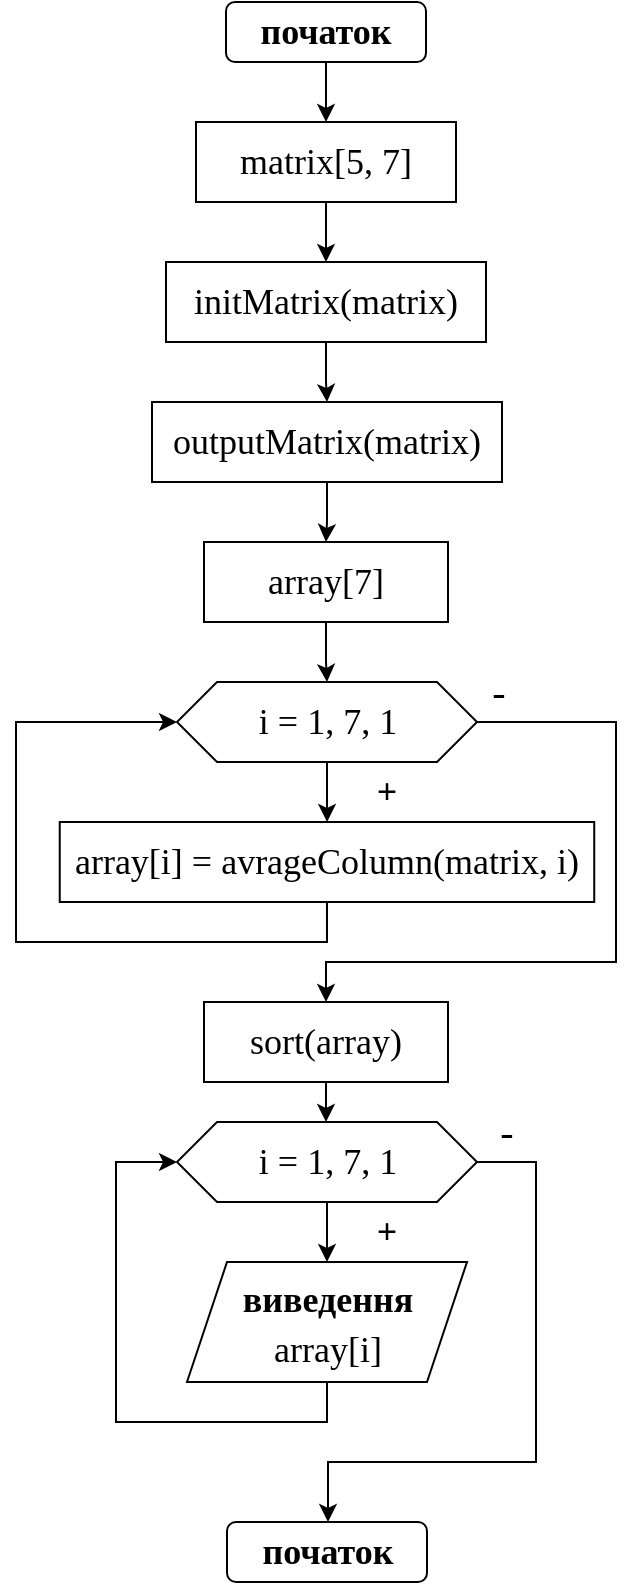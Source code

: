 <mxfile version="15.9.6" type="device" pages="5"><diagram id="BOxvrVTMraH27WpGo5ST" name="Page-1"><mxGraphModel dx="1038" dy="2779" grid="1" gridSize="10" guides="1" tooltips="1" connect="1" arrows="1" fold="1" page="1" pageScale="1" pageWidth="850" pageHeight="1100" math="0" shadow="0"><root><mxCell id="0"/><mxCell id="1" parent="0"/><mxCell id="nVCeJ88Y-PlW-Uw0Pw6Y-3" value="" style="edgeStyle=orthogonalEdgeStyle;rounded=0;orthogonalLoop=1;jettySize=auto;html=1;fontFamily=Times New Roman;fontSize=18;" parent="1" source="nVCeJ88Y-PlW-Uw0Pw6Y-1" target="nVCeJ88Y-PlW-Uw0Pw6Y-2" edge="1"><mxGeometry relative="1" as="geometry"/></mxCell><mxCell id="nVCeJ88Y-PlW-Uw0Pw6Y-1" value="&lt;font face=&quot;Times New Roman&quot;&gt;&lt;b&gt;початок&lt;/b&gt;&lt;/font&gt;" style="rounded=1;whiteSpace=wrap;html=1;fontSize=18;" parent="1" vertex="1"><mxGeometry x="375" y="-2180" width="100" height="30" as="geometry"/></mxCell><mxCell id="nVCeJ88Y-PlW-Uw0Pw6Y-5" value="" style="edgeStyle=orthogonalEdgeStyle;rounded=0;orthogonalLoop=1;jettySize=auto;html=1;fontFamily=Times New Roman;fontSize=18;" parent="1" source="nVCeJ88Y-PlW-Uw0Pw6Y-2" target="nVCeJ88Y-PlW-Uw0Pw6Y-4" edge="1"><mxGeometry relative="1" as="geometry"/></mxCell><mxCell id="nVCeJ88Y-PlW-Uw0Pw6Y-2" value="matrix[5, 7]" style="rounded=0;whiteSpace=wrap;html=1;fontFamily=Times New Roman;fontSize=18;" parent="1" vertex="1"><mxGeometry x="360" y="-2120" width="130" height="40" as="geometry"/></mxCell><mxCell id="nVCeJ88Y-PlW-Uw0Pw6Y-7" value="" style="edgeStyle=orthogonalEdgeStyle;rounded=0;orthogonalLoop=1;jettySize=auto;html=1;fontFamily=Times New Roman;fontSize=18;" parent="1" source="nVCeJ88Y-PlW-Uw0Pw6Y-4" target="nVCeJ88Y-PlW-Uw0Pw6Y-6" edge="1"><mxGeometry relative="1" as="geometry"/></mxCell><mxCell id="nVCeJ88Y-PlW-Uw0Pw6Y-4" value="initMatrix(matrix)" style="rounded=0;whiteSpace=wrap;html=1;fontFamily=Times New Roman;fontSize=18;" parent="1" vertex="1"><mxGeometry x="345" y="-2050" width="160" height="40" as="geometry"/></mxCell><mxCell id="nVCeJ88Y-PlW-Uw0Pw6Y-9" value="" style="edgeStyle=orthogonalEdgeStyle;rounded=0;orthogonalLoop=1;jettySize=auto;html=1;fontFamily=Times New Roman;fontSize=18;" parent="1" source="nVCeJ88Y-PlW-Uw0Pw6Y-6" target="nVCeJ88Y-PlW-Uw0Pw6Y-8" edge="1"><mxGeometry relative="1" as="geometry"/></mxCell><mxCell id="nVCeJ88Y-PlW-Uw0Pw6Y-6" value="outputMatrix(matrix)" style="rounded=0;whiteSpace=wrap;html=1;fontFamily=Times New Roman;fontSize=18;" parent="1" vertex="1"><mxGeometry x="338" y="-1980" width="175" height="40" as="geometry"/></mxCell><mxCell id="nVCeJ88Y-PlW-Uw0Pw6Y-11" value="" style="edgeStyle=orthogonalEdgeStyle;rounded=0;orthogonalLoop=1;jettySize=auto;html=1;fontFamily=Times New Roman;fontSize=18;" parent="1" source="nVCeJ88Y-PlW-Uw0Pw6Y-8" target="nVCeJ88Y-PlW-Uw0Pw6Y-10" edge="1"><mxGeometry relative="1" as="geometry"/></mxCell><mxCell id="nVCeJ88Y-PlW-Uw0Pw6Y-8" value="array[7]" style="rounded=0;whiteSpace=wrap;html=1;fontFamily=Times New Roman;fontSize=18;" parent="1" vertex="1"><mxGeometry x="364" y="-1910" width="122" height="40" as="geometry"/></mxCell><mxCell id="nVCeJ88Y-PlW-Uw0Pw6Y-13" value="" style="edgeStyle=orthogonalEdgeStyle;rounded=0;orthogonalLoop=1;jettySize=auto;html=1;fontFamily=Times New Roman;fontSize=18;" parent="1" source="nVCeJ88Y-PlW-Uw0Pw6Y-10" target="nVCeJ88Y-PlW-Uw0Pw6Y-12" edge="1"><mxGeometry relative="1" as="geometry"/></mxCell><mxCell id="nVCeJ88Y-PlW-Uw0Pw6Y-16" style="edgeStyle=orthogonalEdgeStyle;rounded=0;orthogonalLoop=1;jettySize=auto;html=1;exitX=1;exitY=0.5;exitDx=0;exitDy=0;entryX=0.5;entryY=0;entryDx=0;entryDy=0;fontFamily=Times New Roman;fontSize=18;" parent="1" source="nVCeJ88Y-PlW-Uw0Pw6Y-10" target="nVCeJ88Y-PlW-Uw0Pw6Y-15" edge="1"><mxGeometry relative="1" as="geometry"><Array as="points"><mxPoint x="570" y="-1820"/><mxPoint x="570" y="-1700"/><mxPoint x="425" y="-1700"/></Array></mxGeometry></mxCell><mxCell id="nVCeJ88Y-PlW-Uw0Pw6Y-10" value="i = 1, 7, 1" style="shape=hexagon;perimeter=hexagonPerimeter2;whiteSpace=wrap;html=1;fixedSize=1;fontFamily=Times New Roman;fontSize=18;" parent="1" vertex="1"><mxGeometry x="350.5" y="-1840" width="150" height="40" as="geometry"/></mxCell><mxCell id="nVCeJ88Y-PlW-Uw0Pw6Y-14" style="edgeStyle=orthogonalEdgeStyle;rounded=0;orthogonalLoop=1;jettySize=auto;html=1;exitX=0.5;exitY=1;exitDx=0;exitDy=0;entryX=0;entryY=0.5;entryDx=0;entryDy=0;fontFamily=Times New Roman;fontSize=18;" parent="1" source="nVCeJ88Y-PlW-Uw0Pw6Y-12" target="nVCeJ88Y-PlW-Uw0Pw6Y-10" edge="1"><mxGeometry relative="1" as="geometry"><Array as="points"><mxPoint x="426" y="-1710"/><mxPoint x="270" y="-1710"/><mxPoint x="270" y="-1820"/></Array></mxGeometry></mxCell><mxCell id="nVCeJ88Y-PlW-Uw0Pw6Y-12" value="array[i] = avrageColumn(matrix, i)" style="rounded=0;whiteSpace=wrap;html=1;fontFamily=Times New Roman;fontSize=18;" parent="1" vertex="1"><mxGeometry x="291.87" y="-1770" width="267.25" height="40" as="geometry"/></mxCell><mxCell id="nVCeJ88Y-PlW-Uw0Pw6Y-27" style="edgeStyle=orthogonalEdgeStyle;rounded=0;orthogonalLoop=1;jettySize=auto;html=1;exitX=0.5;exitY=1;exitDx=0;exitDy=0;fontFamily=Times New Roman;fontSize=18;" parent="1" source="nVCeJ88Y-PlW-Uw0Pw6Y-15" target="nVCeJ88Y-PlW-Uw0Pw6Y-20" edge="1"><mxGeometry relative="1" as="geometry"/></mxCell><mxCell id="nVCeJ88Y-PlW-Uw0Pw6Y-15" value="sort(array)" style="rounded=0;whiteSpace=wrap;html=1;fontFamily=Times New Roman;fontSize=18;" parent="1" vertex="1"><mxGeometry x="364" y="-1680" width="122" height="40" as="geometry"/></mxCell><mxCell id="nVCeJ88Y-PlW-Uw0Pw6Y-17" value="&lt;b&gt;+&lt;/b&gt;" style="text;html=1;align=center;verticalAlign=middle;resizable=0;points=[];autosize=1;strokeColor=none;fillColor=none;fontSize=18;fontFamily=Times New Roman;" parent="1" vertex="1"><mxGeometry x="440" y="-1800" width="30" height="30" as="geometry"/></mxCell><mxCell id="nVCeJ88Y-PlW-Uw0Pw6Y-18" value="&lt;font style=&quot;font-size: 20px&quot;&gt;-&lt;/font&gt;" style="text;html=1;align=center;verticalAlign=middle;resizable=0;points=[];autosize=1;strokeColor=none;fillColor=none;fontSize=18;fontFamily=Times New Roman;" parent="1" vertex="1"><mxGeometry x="500.5" y="-1850" width="20" height="30" as="geometry"/></mxCell><mxCell id="nVCeJ88Y-PlW-Uw0Pw6Y-24" value="" style="edgeStyle=orthogonalEdgeStyle;rounded=0;orthogonalLoop=1;jettySize=auto;html=1;fontFamily=Times New Roman;fontSize=18;" parent="1" source="nVCeJ88Y-PlW-Uw0Pw6Y-20" target="nVCeJ88Y-PlW-Uw0Pw6Y-23" edge="1"><mxGeometry relative="1" as="geometry"/></mxCell><mxCell id="nVCeJ88Y-PlW-Uw0Pw6Y-29" style="edgeStyle=orthogonalEdgeStyle;rounded=0;orthogonalLoop=1;jettySize=auto;html=1;exitX=1;exitY=0.5;exitDx=0;exitDy=0;fontFamily=Times New Roman;fontSize=18;" parent="1" source="nVCeJ88Y-PlW-Uw0Pw6Y-20" edge="1"><mxGeometry relative="1" as="geometry"><mxPoint x="426" y="-1420" as="targetPoint"/><Array as="points"><mxPoint x="530" y="-1600"/><mxPoint x="530" y="-1450"/><mxPoint x="426" y="-1450"/></Array></mxGeometry></mxCell><mxCell id="nVCeJ88Y-PlW-Uw0Pw6Y-20" value="i = 1, 7, 1" style="shape=hexagon;perimeter=hexagonPerimeter2;whiteSpace=wrap;html=1;fixedSize=1;fontFamily=Times New Roman;fontSize=18;" parent="1" vertex="1"><mxGeometry x="350.5" y="-1620" width="150" height="40" as="geometry"/></mxCell><mxCell id="nVCeJ88Y-PlW-Uw0Pw6Y-25" style="edgeStyle=orthogonalEdgeStyle;rounded=0;orthogonalLoop=1;jettySize=auto;html=1;exitX=0.5;exitY=1;exitDx=0;exitDy=0;entryX=0;entryY=0.5;entryDx=0;entryDy=0;fontFamily=Times New Roman;fontSize=18;" parent="1" source="nVCeJ88Y-PlW-Uw0Pw6Y-23" target="nVCeJ88Y-PlW-Uw0Pw6Y-20" edge="1"><mxGeometry relative="1" as="geometry"><Array as="points"><mxPoint x="426" y="-1470"/><mxPoint x="320" y="-1470"/><mxPoint x="320" y="-1600"/></Array></mxGeometry></mxCell><mxCell id="nVCeJ88Y-PlW-Uw0Pw6Y-23" value="&lt;font style=&quot;font-size: 18px&quot;&gt;&lt;b&gt;виведення&lt;/b&gt; array[i]&lt;/font&gt;" style="shape=parallelogram;perimeter=parallelogramPerimeter;whiteSpace=wrap;html=1;fixedSize=1;fontFamily=Times New Roman;fontSize=20;" parent="1" vertex="1"><mxGeometry x="355.5" y="-1550" width="140" height="60" as="geometry"/></mxCell><mxCell id="nVCeJ88Y-PlW-Uw0Pw6Y-30" value="&lt;font face=&quot;Times New Roman&quot;&gt;&lt;b&gt;початок&lt;/b&gt;&lt;/font&gt;" style="rounded=1;whiteSpace=wrap;html=1;fontSize=18;" parent="1" vertex="1"><mxGeometry x="375.5" y="-1420" width="100" height="30" as="geometry"/></mxCell><mxCell id="nVCeJ88Y-PlW-Uw0Pw6Y-31" value="&lt;b&gt;+&lt;/b&gt;" style="text;html=1;align=center;verticalAlign=middle;resizable=0;points=[];autosize=1;strokeColor=none;fillColor=none;fontSize=18;fontFamily=Times New Roman;" parent="1" vertex="1"><mxGeometry x="440" y="-1580" width="30" height="30" as="geometry"/></mxCell><mxCell id="nVCeJ88Y-PlW-Uw0Pw6Y-32" value="&lt;font style=&quot;font-size: 20px&quot;&gt;-&lt;/font&gt;" style="text;html=1;align=center;verticalAlign=middle;resizable=0;points=[];autosize=1;strokeColor=none;fillColor=none;fontSize=18;fontFamily=Times New Roman;" parent="1" vertex="1"><mxGeometry x="505" y="-1630" width="20" height="30" as="geometry"/></mxCell></root></mxGraphModel></diagram><diagram id="nKRcXKNB282oXSLOban1" name="Page-2"><mxGraphModel dx="1038" dy="521" grid="1" gridSize="10" guides="1" tooltips="1" connect="1" arrows="1" fold="1" page="1" pageScale="1" pageWidth="850" pageHeight="1100" math="0" shadow="0"><root><mxCell id="3qQs21I5tsMLCbbkNc5d-0"/><mxCell id="3qQs21I5tsMLCbbkNc5d-1" parent="3qQs21I5tsMLCbbkNc5d-0"/><mxCell id="3qQs21I5tsMLCbbkNc5d-4" value="" style="edgeStyle=orthogonalEdgeStyle;rounded=0;orthogonalLoop=1;jettySize=auto;html=1;fontFamily=Times New Roman;fontSize=18;" edge="1" parent="3qQs21I5tsMLCbbkNc5d-1" source="3qQs21I5tsMLCbbkNc5d-2" target="3qQs21I5tsMLCbbkNc5d-3"><mxGeometry relative="1" as="geometry"/></mxCell><mxCell id="3qQs21I5tsMLCbbkNc5d-2" value="initMatrix(matrix)" style="shape=process;whiteSpace=wrap;html=1;backgroundOutline=1;fontFamily=Times New Roman;fontSize=18;" vertex="1" parent="3qQs21I5tsMLCbbkNc5d-1"><mxGeometry x="325" y="30" width="200" height="40" as="geometry"/></mxCell><mxCell id="3qQs21I5tsMLCbbkNc5d-6" value="" style="edgeStyle=orthogonalEdgeStyle;rounded=0;orthogonalLoop=1;jettySize=auto;html=1;fontFamily=Times New Roman;fontSize=18;" edge="1" parent="3qQs21I5tsMLCbbkNc5d-1" source="3qQs21I5tsMLCbbkNc5d-3" target="3qQs21I5tsMLCbbkNc5d-5"><mxGeometry relative="1" as="geometry"/></mxCell><mxCell id="3qQs21I5tsMLCbbkNc5d-12" style="edgeStyle=orthogonalEdgeStyle;rounded=0;orthogonalLoop=1;jettySize=auto;html=1;exitX=1;exitY=0.5;exitDx=0;exitDy=0;fontFamily=Times New Roman;fontSize=18;" edge="1" parent="3qQs21I5tsMLCbbkNc5d-1" source="3qQs21I5tsMLCbbkNc5d-3"><mxGeometry relative="1" as="geometry"><mxPoint x="420" y="370" as="targetPoint"/><Array as="points"><mxPoint x="570" y="120"/><mxPoint x="570" y="340"/><mxPoint x="420" y="340"/></Array></mxGeometry></mxCell><mxCell id="3qQs21I5tsMLCbbkNc5d-3" value="і = 1, 5, 1" style="shape=hexagon;perimeter=hexagonPerimeter2;whiteSpace=wrap;html=1;fixedSize=1;fontFamily=Times New Roman;fontSize=18;" vertex="1" parent="3qQs21I5tsMLCbbkNc5d-1"><mxGeometry x="355" y="100" width="140" height="40" as="geometry"/></mxCell><mxCell id="3qQs21I5tsMLCbbkNc5d-8" value="" style="edgeStyle=orthogonalEdgeStyle;rounded=0;orthogonalLoop=1;jettySize=auto;html=1;fontFamily=Times New Roman;fontSize=18;" edge="1" parent="3qQs21I5tsMLCbbkNc5d-1" source="3qQs21I5tsMLCbbkNc5d-5" target="3qQs21I5tsMLCbbkNc5d-7"><mxGeometry relative="1" as="geometry"/></mxCell><mxCell id="3qQs21I5tsMLCbbkNc5d-11" style="edgeStyle=orthogonalEdgeStyle;rounded=0;orthogonalLoop=1;jettySize=auto;html=1;exitX=1;exitY=0.5;exitDx=0;exitDy=0;entryX=0;entryY=0.5;entryDx=0;entryDy=0;fontFamily=Times New Roman;fontSize=18;" edge="1" parent="3qQs21I5tsMLCbbkNc5d-1" source="3qQs21I5tsMLCbbkNc5d-5" target="3qQs21I5tsMLCbbkNc5d-3"><mxGeometry relative="1" as="geometry"><Array as="points"><mxPoint x="540" y="190"/><mxPoint x="540" y="320"/><mxPoint x="280" y="320"/><mxPoint x="280" y="120"/></Array></mxGeometry></mxCell><mxCell id="3qQs21I5tsMLCbbkNc5d-5" value="j = 1, 7, 1" style="shape=hexagon;perimeter=hexagonPerimeter2;whiteSpace=wrap;html=1;fixedSize=1;fontFamily=Times New Roman;fontSize=18;" vertex="1" parent="3qQs21I5tsMLCbbkNc5d-1"><mxGeometry x="355" y="170" width="140" height="40" as="geometry"/></mxCell><mxCell id="3qQs21I5tsMLCbbkNc5d-9" style="edgeStyle=orthogonalEdgeStyle;rounded=0;orthogonalLoop=1;jettySize=auto;html=1;exitX=0.5;exitY=1;exitDx=0;exitDy=0;entryX=0;entryY=0.5;entryDx=0;entryDy=0;fontFamily=Times New Roman;fontSize=18;" edge="1" parent="3qQs21I5tsMLCbbkNc5d-1" source="3qQs21I5tsMLCbbkNc5d-7" target="3qQs21I5tsMLCbbkNc5d-5"><mxGeometry relative="1" as="geometry"><Array as="points"><mxPoint x="425" y="300"/><mxPoint x="300" y="300"/><mxPoint x="300" y="190"/></Array></mxGeometry></mxCell><mxCell id="3qQs21I5tsMLCbbkNc5d-7" value="matrix[i, j] = rand(-9, 9)" style="rounded=0;whiteSpace=wrap;html=1;fontFamily=Times New Roman;fontSize=18;" vertex="1" parent="3qQs21I5tsMLCbbkNc5d-1"><mxGeometry x="325" y="240" width="200" height="40" as="geometry"/></mxCell><mxCell id="3qQs21I5tsMLCbbkNc5d-13" value="&lt;b&gt;кінець initMatrix&lt;/b&gt;" style="rounded=1;whiteSpace=wrap;html=1;fontFamily=Times New Roman;fontSize=18;" vertex="1" parent="3qQs21I5tsMLCbbkNc5d-1"><mxGeometry x="345" y="370" width="160" height="40" as="geometry"/></mxCell><mxCell id="BwscAOvMD9nSaEw05ofQ-0" value="+" style="text;html=1;align=center;verticalAlign=middle;resizable=0;points=[];autosize=1;strokeColor=none;fillColor=none;fontSize=18;fontFamily=Times New Roman;" vertex="1" parent="3qQs21I5tsMLCbbkNc5d-1"><mxGeometry x="425" y="210" width="30" height="30" as="geometry"/></mxCell><mxCell id="BwscAOvMD9nSaEw05ofQ-1" value="+" style="text;html=1;align=center;verticalAlign=middle;resizable=0;points=[];autosize=1;strokeColor=none;fillColor=none;fontSize=18;fontFamily=Times New Roman;" vertex="1" parent="3qQs21I5tsMLCbbkNc5d-1"><mxGeometry x="425" y="140" width="30" height="30" as="geometry"/></mxCell><mxCell id="BwscAOvMD9nSaEw05ofQ-2" value="-" style="text;html=1;align=center;verticalAlign=middle;resizable=0;points=[];autosize=1;strokeColor=none;fillColor=none;fontSize=18;fontFamily=Times New Roman;" vertex="1" parent="3qQs21I5tsMLCbbkNc5d-1"><mxGeometry x="495" y="85" width="20" height="30" as="geometry"/></mxCell><mxCell id="BwscAOvMD9nSaEw05ofQ-3" value="-" style="text;html=1;align=center;verticalAlign=middle;resizable=0;points=[];autosize=1;strokeColor=none;fillColor=none;fontSize=18;fontFamily=Times New Roman;" vertex="1" parent="3qQs21I5tsMLCbbkNc5d-1"><mxGeometry x="495" y="160" width="20" height="30" as="geometry"/></mxCell></root></mxGraphModel></diagram><diagram id="Nef2fLCiQl8ZYFyhKQDZ" name="Page-3"><mxGraphModel dx="1038" dy="579" grid="1" gridSize="10" guides="1" tooltips="1" connect="1" arrows="1" fold="1" page="1" pageScale="1" pageWidth="850" pageHeight="1100" math="0" shadow="0"><root><mxCell id="w5g79y0IIis396Iu1hAZ-0"/><mxCell id="w5g79y0IIis396Iu1hAZ-1" parent="w5g79y0IIis396Iu1hAZ-0"/><mxCell id="377FzCra8_YiPMTxKKn7-0" value="" style="edgeStyle=orthogonalEdgeStyle;rounded=0;orthogonalLoop=1;jettySize=auto;html=1;fontFamily=Times New Roman;fontSize=18;" parent="w5g79y0IIis396Iu1hAZ-1" source="377FzCra8_YiPMTxKKn7-1" target="377FzCra8_YiPMTxKKn7-4" edge="1"><mxGeometry relative="1" as="geometry"/></mxCell><mxCell id="377FzCra8_YiPMTxKKn7-1" value="outputMatrix(matrix)" style="shape=process;whiteSpace=wrap;html=1;backgroundOutline=1;fontFamily=Times New Roman;fontSize=18;" parent="w5g79y0IIis396Iu1hAZ-1" vertex="1"><mxGeometry x="320" y="30" width="210" height="40" as="geometry"/></mxCell><mxCell id="377FzCra8_YiPMTxKKn7-2" value="" style="edgeStyle=orthogonalEdgeStyle;rounded=0;orthogonalLoop=1;jettySize=auto;html=1;fontFamily=Times New Roman;fontSize=18;" parent="w5g79y0IIis396Iu1hAZ-1" source="377FzCra8_YiPMTxKKn7-4" target="377FzCra8_YiPMTxKKn7-7" edge="1"><mxGeometry relative="1" as="geometry"/></mxCell><mxCell id="377FzCra8_YiPMTxKKn7-16" style="edgeStyle=orthogonalEdgeStyle;rounded=0;orthogonalLoop=1;jettySize=auto;html=1;exitX=1;exitY=0.5;exitDx=0;exitDy=0;fontFamily=Times New Roman;fontSize=18;" parent="w5g79y0IIis396Iu1hAZ-1" source="377FzCra8_YiPMTxKKn7-4" edge="1"><mxGeometry relative="1" as="geometry"><mxPoint x="420" y="480" as="targetPoint"/><Array as="points"><mxPoint x="550" y="120"/><mxPoint x="550" y="450"/><mxPoint x="420" y="450"/></Array></mxGeometry></mxCell><mxCell id="377FzCra8_YiPMTxKKn7-4" value="і = 1, 5, 1" style="shape=hexagon;perimeter=hexagonPerimeter2;whiteSpace=wrap;html=1;fixedSize=1;fontFamily=Times New Roman;fontSize=18;" parent="w5g79y0IIis396Iu1hAZ-1" vertex="1"><mxGeometry x="355" y="100" width="140" height="40" as="geometry"/></mxCell><mxCell id="377FzCra8_YiPMTxKKn7-5" value="" style="edgeStyle=orthogonalEdgeStyle;rounded=0;orthogonalLoop=1;jettySize=auto;html=1;fontFamily=Times New Roman;fontSize=18;" parent="w5g79y0IIis396Iu1hAZ-1" source="377FzCra8_YiPMTxKKn7-7" edge="1"><mxGeometry relative="1" as="geometry"><mxPoint x="425" y="240" as="targetPoint"/></mxGeometry></mxCell><mxCell id="377FzCra8_YiPMTxKKn7-13" style="edgeStyle=orthogonalEdgeStyle;rounded=0;orthogonalLoop=1;jettySize=auto;html=1;exitX=1;exitY=0.5;exitDx=0;exitDy=0;fontFamily=Times New Roman;fontSize=18;" parent="w5g79y0IIis396Iu1hAZ-1" source="377FzCra8_YiPMTxKKn7-7" edge="1"><mxGeometry relative="1" as="geometry"><mxPoint x="430" y="360" as="targetPoint"/><Array as="points"><mxPoint x="515" y="190"/><mxPoint x="515" y="340"/><mxPoint x="430" y="340"/></Array></mxGeometry></mxCell><mxCell id="377FzCra8_YiPMTxKKn7-7" value="j = 1, 7, 1" style="shape=hexagon;perimeter=hexagonPerimeter2;whiteSpace=wrap;html=1;fixedSize=1;fontFamily=Times New Roman;fontSize=18;" parent="w5g79y0IIis396Iu1hAZ-1" vertex="1"><mxGeometry x="355" y="170" width="140" height="40" as="geometry"/></mxCell><mxCell id="377FzCra8_YiPMTxKKn7-10" value="&lt;b&gt;кінець&amp;nbsp;&lt;/b&gt;outputMatrix" style="rounded=1;whiteSpace=wrap;html=1;fontFamily=Times New Roman;fontSize=18;" parent="w5g79y0IIis396Iu1hAZ-1" vertex="1"><mxGeometry x="333" y="480" width="185" height="30" as="geometry"/></mxCell><mxCell id="377FzCra8_YiPMTxKKn7-12" style="edgeStyle=orthogonalEdgeStyle;rounded=0;orthogonalLoop=1;jettySize=auto;html=1;exitX=0.5;exitY=1;exitDx=0;exitDy=0;entryX=0;entryY=0.5;entryDx=0;entryDy=0;fontFamily=Times New Roman;fontSize=18;" parent="w5g79y0IIis396Iu1hAZ-1" source="377FzCra8_YiPMTxKKn7-11" target="377FzCra8_YiPMTxKKn7-7" edge="1"><mxGeometry relative="1" as="geometry"/></mxCell><mxCell id="377FzCra8_YiPMTxKKn7-11" value="&lt;b&gt;виведення &lt;/b&gt;matrix[i, j]" style="shape=parallelogram;perimeter=parallelogramPerimeter;whiteSpace=wrap;html=1;fixedSize=1;fontFamily=Times New Roman;fontSize=18;" parent="w5g79y0IIis396Iu1hAZ-1" vertex="1"><mxGeometry x="355.5" y="240" width="140" height="60" as="geometry"/></mxCell><mxCell id="377FzCra8_YiPMTxKKn7-15" style="edgeStyle=orthogonalEdgeStyle;rounded=0;orthogonalLoop=1;jettySize=auto;html=1;exitX=0.5;exitY=1;exitDx=0;exitDy=0;entryX=0;entryY=0.5;entryDx=0;entryDy=0;fontFamily=Times New Roman;fontSize=18;" parent="w5g79y0IIis396Iu1hAZ-1" source="377FzCra8_YiPMTxKKn7-14" target="377FzCra8_YiPMTxKKn7-4" edge="1"><mxGeometry relative="1" as="geometry"><Array as="points"><mxPoint x="426" y="430"/><mxPoint x="300" y="430"/><mxPoint x="300" y="120"/></Array></mxGeometry></mxCell><mxCell id="377FzCra8_YiPMTxKKn7-14" value="&lt;b&gt;виведення '\n'&lt;/b&gt;" style="shape=parallelogram;perimeter=parallelogramPerimeter;whiteSpace=wrap;html=1;fixedSize=1;fontFamily=Times New Roman;fontSize=18;" parent="w5g79y0IIis396Iu1hAZ-1" vertex="1"><mxGeometry x="343.25" y="360" width="164.5" height="50" as="geometry"/></mxCell><mxCell id="377FzCra8_YiPMTxKKn7-17" value="&lt;b&gt;+&lt;/b&gt;" style="text;html=1;align=center;verticalAlign=middle;resizable=0;points=[];autosize=1;strokeColor=none;fillColor=none;fontSize=18;fontFamily=Times New Roman;" parent="w5g79y0IIis396Iu1hAZ-1" vertex="1"><mxGeometry x="425" y="210" width="30" height="30" as="geometry"/></mxCell><mxCell id="377FzCra8_YiPMTxKKn7-18" value="-" style="text;html=1;align=center;verticalAlign=middle;resizable=0;points=[];autosize=1;strokeColor=none;fillColor=none;fontSize=18;fontFamily=Times New Roman;" parent="w5g79y0IIis396Iu1hAZ-1" vertex="1"><mxGeometry x="500" y="90" width="20" height="30" as="geometry"/></mxCell><mxCell id="377FzCra8_YiPMTxKKn7-19" value="&lt;b&gt;+&lt;/b&gt;" style="text;html=1;align=center;verticalAlign=middle;resizable=0;points=[];autosize=1;strokeColor=none;fillColor=none;fontSize=18;fontFamily=Times New Roman;" parent="w5g79y0IIis396Iu1hAZ-1" vertex="1"><mxGeometry x="425" y="140" width="30" height="30" as="geometry"/></mxCell><mxCell id="377FzCra8_YiPMTxKKn7-20" value="-" style="text;html=1;align=center;verticalAlign=middle;resizable=0;points=[];autosize=1;strokeColor=none;fillColor=none;fontSize=18;fontFamily=Times New Roman;" parent="w5g79y0IIis396Iu1hAZ-1" vertex="1"><mxGeometry x="495" y="160" width="20" height="30" as="geometry"/></mxCell></root></mxGraphModel></diagram><diagram id="7wFGFrvElIYo2-2cVfFx" name="Page-4"><mxGraphModel dx="1038" dy="579" grid="1" gridSize="10" guides="1" tooltips="1" connect="1" arrows="1" fold="1" page="1" pageScale="1" pageWidth="850" pageHeight="1100" math="0" shadow="0"><root><mxCell id="pDmMFXhg2vXXFusanOrL-0"/><mxCell id="pDmMFXhg2vXXFusanOrL-1" parent="pDmMFXhg2vXXFusanOrL-0"/><mxCell id="pDmMFXhg2vXXFusanOrL-4" value="" style="edgeStyle=orthogonalEdgeStyle;rounded=0;orthogonalLoop=1;jettySize=auto;html=1;fontFamily=Times New Roman;fontSize=18;" parent="pDmMFXhg2vXXFusanOrL-1" source="pDmMFXhg2vXXFusanOrL-2" target="pDmMFXhg2vXXFusanOrL-3" edge="1"><mxGeometry relative="1" as="geometry"/></mxCell><mxCell id="pDmMFXhg2vXXFusanOrL-2" value="averageColumn(matrix, numOfColumn)" style="shape=process;whiteSpace=wrap;html=1;backgroundOutline=1;fontFamily=Times New Roman;fontSize=18;" parent="pDmMFXhg2vXXFusanOrL-1" vertex="1"><mxGeometry x="305" y="15" width="240" height="60" as="geometry"/></mxCell><mxCell id="pDmMFXhg2vXXFusanOrL-6" value="" style="edgeStyle=orthogonalEdgeStyle;rounded=0;orthogonalLoop=1;jettySize=auto;html=1;fontFamily=Times New Roman;fontSize=18;" parent="pDmMFXhg2vXXFusanOrL-1" source="pDmMFXhg2vXXFusanOrL-3" target="pDmMFXhg2vXXFusanOrL-5" edge="1"><mxGeometry relative="1" as="geometry"/></mxCell><mxCell id="pDmMFXhg2vXXFusanOrL-3" value="sum = 0" style="rounded=0;whiteSpace=wrap;html=1;fontFamily=Times New Roman;fontSize=18;" parent="pDmMFXhg2vXXFusanOrL-1" vertex="1"><mxGeometry x="368" y="105" width="115" height="30" as="geometry"/></mxCell><mxCell id="pDmMFXhg2vXXFusanOrL-9" value="" style="edgeStyle=orthogonalEdgeStyle;rounded=0;orthogonalLoop=1;jettySize=auto;html=1;fontFamily=Times New Roman;fontSize=18;" parent="pDmMFXhg2vXXFusanOrL-1" source="pDmMFXhg2vXXFusanOrL-5" target="pDmMFXhg2vXXFusanOrL-8" edge="1"><mxGeometry relative="1" as="geometry"/></mxCell><mxCell id="pDmMFXhg2vXXFusanOrL-5" value="k = 0" style="rounded=0;whiteSpace=wrap;html=1;fontFamily=Times New Roman;fontSize=18;" parent="pDmMFXhg2vXXFusanOrL-1" vertex="1"><mxGeometry x="368" y="165" width="115" height="30" as="geometry"/></mxCell><mxCell id="pDmMFXhg2vXXFusanOrL-12" value="" style="edgeStyle=orthogonalEdgeStyle;rounded=0;orthogonalLoop=1;jettySize=auto;html=1;fontFamily=Times New Roman;fontSize=18;" parent="pDmMFXhg2vXXFusanOrL-1" source="pDmMFXhg2vXXFusanOrL-8" target="pDmMFXhg2vXXFusanOrL-11" edge="1"><mxGeometry relative="1" as="geometry"/></mxCell><mxCell id="pDmMFXhg2vXXFusanOrL-25" style="edgeStyle=orthogonalEdgeStyle;rounded=0;orthogonalLoop=1;jettySize=auto;html=1;exitX=1;exitY=0.5;exitDx=0;exitDy=0;fontFamily=Times New Roman;fontSize=18;" parent="pDmMFXhg2vXXFusanOrL-1" source="pDmMFXhg2vXXFusanOrL-8" edge="1"><mxGeometry relative="1" as="geometry"><mxPoint x="430" y="675" as="targetPoint"/><Array as="points"><mxPoint x="590" y="245"/><mxPoint x="590" y="645"/><mxPoint x="430" y="645"/></Array></mxGeometry></mxCell><mxCell id="pDmMFXhg2vXXFusanOrL-8" value="i = 1, 5, 1" style="shape=hexagon;perimeter=hexagonPerimeter2;whiteSpace=wrap;html=1;fixedSize=1;fontFamily=Times New Roman;fontSize=18;" parent="pDmMFXhg2vXXFusanOrL-1" vertex="1"><mxGeometry x="355" y="225" width="140" height="40" as="geometry"/></mxCell><mxCell id="pDmMFXhg2vXXFusanOrL-14" value="" style="edgeStyle=orthogonalEdgeStyle;rounded=0;orthogonalLoop=1;jettySize=auto;html=1;fontFamily=Times New Roman;fontSize=18;" parent="pDmMFXhg2vXXFusanOrL-1" source="pDmMFXhg2vXXFusanOrL-11" target="pDmMFXhg2vXXFusanOrL-13" edge="1"><mxGeometry relative="1" as="geometry"/></mxCell><mxCell id="pDmMFXhg2vXXFusanOrL-11" value="element =&amp;nbsp;&lt;span style=&quot;font-size: 14.0pt ; line-height: 115% ; font-family: &amp;#34;times new roman&amp;#34; , serif&quot;&gt;matrix[i, numOfColumn]&lt;/span&gt;" style="rounded=0;whiteSpace=wrap;html=1;fontFamily=Times New Roman;fontSize=18;" parent="pDmMFXhg2vXXFusanOrL-1" vertex="1"><mxGeometry x="335" y="295" width="180" height="60" as="geometry"/></mxCell><mxCell id="pDmMFXhg2vXXFusanOrL-18" style="edgeStyle=orthogonalEdgeStyle;rounded=0;orthogonalLoop=1;jettySize=auto;html=1;exitX=0;exitY=0.5;exitDx=0;exitDy=0;fontFamily=Times New Roman;fontSize=18;" parent="pDmMFXhg2vXXFusanOrL-1" source="pDmMFXhg2vXXFusanOrL-13" edge="1"><mxGeometry relative="1" as="geometry"><mxPoint x="280" y="485" as="targetPoint"/></mxGeometry></mxCell><mxCell id="pDmMFXhg2vXXFusanOrL-21" style="edgeStyle=orthogonalEdgeStyle;rounded=0;orthogonalLoop=1;jettySize=auto;html=1;exitX=1;exitY=0.5;exitDx=0;exitDy=0;fontFamily=Times New Roman;fontSize=18;" parent="pDmMFXhg2vXXFusanOrL-1" source="pDmMFXhg2vXXFusanOrL-13" edge="1"><mxGeometry relative="1" as="geometry"><mxPoint x="430" y="635" as="targetPoint"/><Array as="points"><mxPoint x="533" y="415"/><mxPoint x="533" y="605"/><mxPoint x="430" y="605"/></Array></mxGeometry></mxCell><mxCell id="pDmMFXhg2vXXFusanOrL-13" value="element &amp;gt;= 0" style="rhombus;whiteSpace=wrap;html=1;fontFamily=Times New Roman;fontSize=18;" parent="pDmMFXhg2vXXFusanOrL-1" vertex="1"><mxGeometry x="338" y="375" width="174.5" height="80" as="geometry"/></mxCell><mxCell id="pDmMFXhg2vXXFusanOrL-19" value="" style="edgeStyle=orthogonalEdgeStyle;rounded=0;orthogonalLoop=1;jettySize=auto;html=1;fontFamily=Times New Roman;fontSize=18;" parent="pDmMFXhg2vXXFusanOrL-1" source="pDmMFXhg2vXXFusanOrL-15" target="pDmMFXhg2vXXFusanOrL-17" edge="1"><mxGeometry relative="1" as="geometry"/></mxCell><mxCell id="pDmMFXhg2vXXFusanOrL-15" value="sum = sum + element" style="rounded=0;whiteSpace=wrap;html=1;fontFamily=Times New Roman;fontSize=18;" parent="pDmMFXhg2vXXFusanOrL-1" vertex="1"><mxGeometry x="192.75" y="485" width="175" height="40" as="geometry"/></mxCell><mxCell id="pDmMFXhg2vXXFusanOrL-20" style="edgeStyle=orthogonalEdgeStyle;rounded=0;orthogonalLoop=1;jettySize=auto;html=1;exitX=0.5;exitY=1;exitDx=0;exitDy=0;fontFamily=Times New Roman;fontSize=18;" parent="pDmMFXhg2vXXFusanOrL-1" source="pDmMFXhg2vXXFusanOrL-17" edge="1"><mxGeometry relative="1" as="geometry"><mxPoint x="430" y="635" as="targetPoint"/><Array as="points"><mxPoint x="281" y="605"/><mxPoint x="430" y="605"/></Array></mxGeometry></mxCell><mxCell id="pDmMFXhg2vXXFusanOrL-17" value="k = k + 1" style="rounded=0;whiteSpace=wrap;html=1;fontFamily=Times New Roman;fontSize=18;" parent="pDmMFXhg2vXXFusanOrL-1" vertex="1"><mxGeometry x="193" y="545" width="175" height="40" as="geometry"/></mxCell><mxCell id="pDmMFXhg2vXXFusanOrL-22" value="" style="endArrow=none;html=1;rounded=0;fontFamily=Times New Roman;fontSize=18;exitX=0;exitY=0.5;exitDx=0;exitDy=0;" parent="pDmMFXhg2vXXFusanOrL-1" source="pDmMFXhg2vXXFusanOrL-8" edge="1"><mxGeometry width="50" height="50" relative="1" as="geometry"><mxPoint x="400" y="475" as="sourcePoint"/><mxPoint x="430" y="635" as="targetPoint"/><Array as="points"><mxPoint x="170" y="245"/><mxPoint x="170" y="635"/></Array></mxGeometry></mxCell><mxCell id="pDmMFXhg2vXXFusanOrL-23" value="&lt;b&gt;+&lt;/b&gt;" style="text;html=1;align=center;verticalAlign=middle;resizable=0;points=[];autosize=1;strokeColor=none;fillColor=none;fontSize=18;fontFamily=Times New Roman;" parent="pDmMFXhg2vXXFusanOrL-1" vertex="1"><mxGeometry x="435" y="265" width="30" height="30" as="geometry"/></mxCell><mxCell id="pDmMFXhg2vXXFusanOrL-24" value="-" style="text;html=1;align=center;verticalAlign=middle;resizable=0;points=[];autosize=1;strokeColor=none;fillColor=none;fontSize=18;fontFamily=Times New Roman;" parent="pDmMFXhg2vXXFusanOrL-1" vertex="1"><mxGeometry x="492.5" y="215" width="20" height="30" as="geometry"/></mxCell><mxCell id="pDmMFXhg2vXXFusanOrL-29" value="" style="edgeStyle=orthogonalEdgeStyle;rounded=0;orthogonalLoop=1;jettySize=auto;html=1;fontFamily=Times New Roman;fontSize=18;" parent="pDmMFXhg2vXXFusanOrL-1" source="pDmMFXhg2vXXFusanOrL-26" target="pDmMFXhg2vXXFusanOrL-28" edge="1"><mxGeometry relative="1" as="geometry"/></mxCell><mxCell id="pDmMFXhg2vXXFusanOrL-26" value="average = sum / k" style="rounded=0;whiteSpace=wrap;html=1;fontFamily=Times New Roman;fontSize=18;" parent="pDmMFXhg2vXXFusanOrL-1" vertex="1"><mxGeometry x="350.24" y="895" width="155" height="40" as="geometry"/></mxCell><mxCell id="pDmMFXhg2vXXFusanOrL-31" value="" style="edgeStyle=orthogonalEdgeStyle;rounded=0;orthogonalLoop=1;jettySize=auto;html=1;fontFamily=Times New Roman;fontSize=18;" parent="pDmMFXhg2vXXFusanOrL-1" source="pDmMFXhg2vXXFusanOrL-28" target="pDmMFXhg2vXXFusanOrL-30" edge="1"><mxGeometry relative="1" as="geometry"/></mxCell><mxCell id="pDmMFXhg2vXXFusanOrL-28" value="&lt;b&gt;повернути&lt;/b&gt; average" style="shape=parallelogram;perimeter=parallelogramPerimeter;whiteSpace=wrap;html=1;fixedSize=1;fontFamily=Times New Roman;fontSize=18;" parent="pDmMFXhg2vXXFusanOrL-1" vertex="1"><mxGeometry x="356.62" y="955" width="142.25" height="60" as="geometry"/></mxCell><mxCell id="pDmMFXhg2vXXFusanOrL-30" value="&lt;b&gt;кінець&lt;/b&gt; averageColumn" style="rounded=1;whiteSpace=wrap;html=1;fontFamily=Times New Roman;fontSize=18;" parent="pDmMFXhg2vXXFusanOrL-1" vertex="1"><mxGeometry x="335.25" y="1045" width="185" height="40" as="geometry"/></mxCell><mxCell id="pDmMFXhg2vXXFusanOrL-32" value="&lt;b&gt;+&lt;/b&gt;" style="text;html=1;align=center;verticalAlign=middle;resizable=0;points=[];autosize=1;strokeColor=none;fillColor=none;fontSize=18;fontFamily=Times New Roman;" parent="pDmMFXhg2vXXFusanOrL-1" vertex="1"><mxGeometry x="290" y="385" width="30" height="30" as="geometry"/></mxCell><mxCell id="pDmMFXhg2vXXFusanOrL-33" value="-" style="text;html=1;align=center;verticalAlign=middle;resizable=0;points=[];autosize=1;strokeColor=none;fillColor=none;fontSize=18;fontFamily=Times New Roman;" parent="pDmMFXhg2vXXFusanOrL-1" vertex="1"><mxGeometry x="510" y="385" width="20" height="30" as="geometry"/></mxCell><mxCell id="MYXfX380EjxqJbbe2FSX-3" style="edgeStyle=orthogonalEdgeStyle;rounded=0;orthogonalLoop=1;jettySize=auto;html=1;exitX=1;exitY=0.5;exitDx=0;exitDy=0;" edge="1" parent="pDmMFXhg2vXXFusanOrL-1" source="MYXfX380EjxqJbbe2FSX-0"><mxGeometry relative="1" as="geometry"><mxPoint x="430" y="895" as="targetPoint"/><Array as="points"><mxPoint x="535" y="715"/><mxPoint x="535" y="865"/><mxPoint x="430" y="865"/></Array></mxGeometry></mxCell><mxCell id="MYXfX380EjxqJbbe2FSX-4" style="edgeStyle=orthogonalEdgeStyle;rounded=0;orthogonalLoop=1;jettySize=auto;html=1;exitX=0;exitY=0.5;exitDx=0;exitDy=0;entryX=0.5;entryY=0;entryDx=0;entryDy=0;" edge="1" parent="pDmMFXhg2vXXFusanOrL-1" source="MYXfX380EjxqJbbe2FSX-0" target="MYXfX380EjxqJbbe2FSX-2"><mxGeometry relative="1" as="geometry"/></mxCell><mxCell id="MYXfX380EjxqJbbe2FSX-0" value="k == 0" style="rhombus;whiteSpace=wrap;html=1;fontFamily=Times New Roman;fontSize=18;" vertex="1" parent="pDmMFXhg2vXXFusanOrL-1"><mxGeometry x="340.5" y="675" width="174.5" height="80" as="geometry"/></mxCell><mxCell id="MYXfX380EjxqJbbe2FSX-2" value="&lt;b&gt;повернути&lt;/b&gt;&amp;nbsp;0" style="shape=parallelogram;perimeter=parallelogramPerimeter;whiteSpace=wrap;html=1;fixedSize=1;fontFamily=Times New Roman;fontSize=18;" vertex="1" parent="pDmMFXhg2vXXFusanOrL-1"><mxGeometry x="233.87" y="775" width="142.25" height="60" as="geometry"/></mxCell><mxCell id="MYXfX380EjxqJbbe2FSX-5" value="" style="endArrow=none;html=1;rounded=0;entryX=0.5;entryY=1;entryDx=0;entryDy=0;" edge="1" parent="pDmMFXhg2vXXFusanOrL-1" target="MYXfX380EjxqJbbe2FSX-2"><mxGeometry width="50" height="50" relative="1" as="geometry"><mxPoint x="430" y="865" as="sourcePoint"/><mxPoint x="450" y="795" as="targetPoint"/><Array as="points"><mxPoint x="305" y="865"/></Array></mxGeometry></mxCell><mxCell id="MYXfX380EjxqJbbe2FSX-6" value="&lt;b style=&quot;color: rgb(0, 0, 0); font-family: &amp;quot;times new roman&amp;quot;; font-size: 18px; font-style: normal; letter-spacing: normal; text-align: center; text-indent: 0px; text-transform: none; word-spacing: 0px; background-color: rgb(248, 249, 250);&quot;&gt;+&lt;/b&gt;" style="text;whiteSpace=wrap;html=1;" vertex="1" parent="pDmMFXhg2vXXFusanOrL-1"><mxGeometry x="316.62" y="685" width="40" height="30" as="geometry"/></mxCell><mxCell id="MYXfX380EjxqJbbe2FSX-7" value="-" style="text;html=1;align=center;verticalAlign=middle;resizable=0;points=[];autosize=1;strokeColor=none;fillColor=none;fontSize=18;fontFamily=Times New Roman;" vertex="1" parent="pDmMFXhg2vXXFusanOrL-1"><mxGeometry x="510" y="685" width="20" height="30" as="geometry"/></mxCell></root></mxGraphModel></diagram><diagram id="MCaJcsZmxBVG3mlPUVhA" name="Page-5"><mxGraphModel dx="1038" dy="521" grid="1" gridSize="10" guides="1" tooltips="1" connect="1" arrows="1" fold="1" page="1" pageScale="1" pageWidth="850" pageHeight="1100" math="0" shadow="0"><root><mxCell id="yTu33MM3XJZzpH3kF5RS-0"/><mxCell id="yTu33MM3XJZzpH3kF5RS-1" parent="yTu33MM3XJZzpH3kF5RS-0"/><mxCell id="XoPJAJuqyBw33vewCd7x-0" value="" style="edgeStyle=orthogonalEdgeStyle;rounded=0;orthogonalLoop=1;jettySize=auto;html=1;fontFamily=Times New Roman;fontSize=18;" edge="1" parent="yTu33MM3XJZzpH3kF5RS-1" source="XoPJAJuqyBw33vewCd7x-1" target="XoPJAJuqyBw33vewCd7x-4"><mxGeometry relative="1" as="geometry"/></mxCell><mxCell id="XoPJAJuqyBw33vewCd7x-1" value="sort(array)" style="shape=process;whiteSpace=wrap;html=1;backgroundOutline=1;fontFamily=Times New Roman;fontSize=18;" vertex="1" parent="yTu33MM3XJZzpH3kF5RS-1"><mxGeometry x="320" y="30" width="210" height="40" as="geometry"/></mxCell><mxCell id="XoPJAJuqyBw33vewCd7x-2" value="" style="edgeStyle=orthogonalEdgeStyle;rounded=0;orthogonalLoop=1;jettySize=auto;html=1;fontFamily=Times New Roman;fontSize=18;" edge="1" parent="yTu33MM3XJZzpH3kF5RS-1" source="XoPJAJuqyBw33vewCd7x-4" target="XoPJAJuqyBw33vewCd7x-7"><mxGeometry relative="1" as="geometry"/></mxCell><mxCell id="XoPJAJuqyBw33vewCd7x-30" style="edgeStyle=orthogonalEdgeStyle;rounded=0;orthogonalLoop=1;jettySize=auto;html=1;exitX=1;exitY=0.5;exitDx=0;exitDy=0;entryX=0.5;entryY=0;entryDx=0;entryDy=0;fontFamily=Times New Roman;fontSize=18;" edge="1" parent="yTu33MM3XJZzpH3kF5RS-1" source="XoPJAJuqyBw33vewCd7x-4" target="XoPJAJuqyBw33vewCd7x-8"><mxGeometry relative="1" as="geometry"><Array as="points"><mxPoint x="610" y="120"/><mxPoint x="610" y="620"/><mxPoint x="440" y="620"/></Array></mxGeometry></mxCell><mxCell id="XoPJAJuqyBw33vewCd7x-4" value="і = 1, 6, 1" style="shape=hexagon;perimeter=hexagonPerimeter2;whiteSpace=wrap;html=1;fixedSize=1;fontFamily=Times New Roman;fontSize=18;" vertex="1" parent="yTu33MM3XJZzpH3kF5RS-1"><mxGeometry x="355" y="100" width="140" height="40" as="geometry"/></mxCell><mxCell id="XoPJAJuqyBw33vewCd7x-5" value="" style="edgeStyle=orthogonalEdgeStyle;rounded=0;orthogonalLoop=1;jettySize=auto;html=1;fontFamily=Times New Roman;fontSize=18;" edge="1" parent="yTu33MM3XJZzpH3kF5RS-1" source="XoPJAJuqyBw33vewCd7x-7"><mxGeometry relative="1" as="geometry"><mxPoint x="425" y="240" as="targetPoint"/></mxGeometry></mxCell><mxCell id="XoPJAJuqyBw33vewCd7x-29" style="edgeStyle=orthogonalEdgeStyle;rounded=0;orthogonalLoop=1;jettySize=auto;html=1;exitX=1;exitY=0.5;exitDx=0;exitDy=0;entryX=0;entryY=0.5;entryDx=0;entryDy=0;fontFamily=Times New Roman;fontSize=18;" edge="1" parent="yTu33MM3XJZzpH3kF5RS-1" source="XoPJAJuqyBw33vewCd7x-7" target="XoPJAJuqyBw33vewCd7x-4"><mxGeometry relative="1" as="geometry"><Array as="points"><mxPoint x="590" y="190"/><mxPoint x="590" y="610"/><mxPoint x="170" y="610"/><mxPoint x="170" y="120"/></Array></mxGeometry></mxCell><mxCell id="XoPJAJuqyBw33vewCd7x-7" value="j = 1, 6, 1" style="shape=hexagon;perimeter=hexagonPerimeter2;whiteSpace=wrap;html=1;fixedSize=1;fontFamily=Times New Roman;fontSize=18;" vertex="1" parent="yTu33MM3XJZzpH3kF5RS-1"><mxGeometry x="355" y="170" width="140" height="40" as="geometry"/></mxCell><mxCell id="XoPJAJuqyBw33vewCd7x-8" value="&lt;b&gt;кінець &lt;/b&gt;sort" style="rounded=1;whiteSpace=wrap;html=1;fontFamily=Times New Roman;fontSize=18;" vertex="1" parent="yTu33MM3XJZzpH3kF5RS-1"><mxGeometry x="347.5" y="640" width="185" height="30" as="geometry"/></mxCell><mxCell id="XoPJAJuqyBw33vewCd7x-13" value="&lt;b&gt;+&lt;/b&gt;" style="text;html=1;align=center;verticalAlign=middle;resizable=0;points=[];autosize=1;strokeColor=none;fillColor=none;fontSize=18;fontFamily=Times New Roman;" vertex="1" parent="yTu33MM3XJZzpH3kF5RS-1"><mxGeometry x="425" y="210" width="30" height="30" as="geometry"/></mxCell><mxCell id="XoPJAJuqyBw33vewCd7x-14" value="-" style="text;html=1;align=center;verticalAlign=middle;resizable=0;points=[];autosize=1;strokeColor=none;fillColor=none;fontSize=18;fontFamily=Times New Roman;" vertex="1" parent="yTu33MM3XJZzpH3kF5RS-1"><mxGeometry x="500" y="90" width="20" height="30" as="geometry"/></mxCell><mxCell id="XoPJAJuqyBw33vewCd7x-15" value="&lt;b&gt;+&lt;/b&gt;" style="text;html=1;align=center;verticalAlign=middle;resizable=0;points=[];autosize=1;strokeColor=none;fillColor=none;fontSize=18;fontFamily=Times New Roman;" vertex="1" parent="yTu33MM3XJZzpH3kF5RS-1"><mxGeometry x="425" y="140" width="30" height="30" as="geometry"/></mxCell><mxCell id="XoPJAJuqyBw33vewCd7x-16" value="-" style="text;html=1;align=center;verticalAlign=middle;resizable=0;points=[];autosize=1;strokeColor=none;fillColor=none;fontSize=18;fontFamily=Times New Roman;" vertex="1" parent="yTu33MM3XJZzpH3kF5RS-1"><mxGeometry x="495" y="140" width="20" height="30" as="geometry"/></mxCell><mxCell id="XoPJAJuqyBw33vewCd7x-25" style="edgeStyle=orthogonalEdgeStyle;rounded=0;orthogonalLoop=1;jettySize=auto;html=1;exitX=0;exitY=0.5;exitDx=0;exitDy=0;fontFamily=Times New Roman;fontSize=18;" edge="1" parent="yTu33MM3XJZzpH3kF5RS-1" source="XoPJAJuqyBw33vewCd7x-17" target="XoPJAJuqyBw33vewCd7x-18"><mxGeometry relative="1" as="geometry"/></mxCell><mxCell id="XoPJAJuqyBw33vewCd7x-17" value="&lt;b&gt;якщо &lt;/b&gt;array[j] &amp;lt; array[j + 1]" style="rhombus;whiteSpace=wrap;html=1;fontFamily=Times New Roman;fontSize=18;" vertex="1" parent="yTu33MM3XJZzpH3kF5RS-1"><mxGeometry x="345.5" y="240" width="160" height="100" as="geometry"/></mxCell><mxCell id="XoPJAJuqyBw33vewCd7x-22" style="edgeStyle=orthogonalEdgeStyle;rounded=0;orthogonalLoop=1;jettySize=auto;html=1;exitX=0.5;exitY=1;exitDx=0;exitDy=0;entryX=0.5;entryY=0;entryDx=0;entryDy=0;fontFamily=Times New Roman;fontSize=18;" edge="1" parent="yTu33MM3XJZzpH3kF5RS-1" source="XoPJAJuqyBw33vewCd7x-18" target="XoPJAJuqyBw33vewCd7x-19"><mxGeometry relative="1" as="geometry"/></mxCell><mxCell id="XoPJAJuqyBw33vewCd7x-18" value="tmp = array[j + 1]" style="rounded=0;whiteSpace=wrap;html=1;fontFamily=Times New Roman;fontSize=18;" vertex="1" parent="yTu33MM3XJZzpH3kF5RS-1"><mxGeometry x="233.5" y="350" width="154.5" height="40" as="geometry"/></mxCell><mxCell id="XoPJAJuqyBw33vewCd7x-23" style="edgeStyle=orthogonalEdgeStyle;rounded=0;orthogonalLoop=1;jettySize=auto;html=1;exitX=0.5;exitY=1;exitDx=0;exitDy=0;entryX=0.5;entryY=0;entryDx=0;entryDy=0;fontFamily=Times New Roman;fontSize=18;" edge="1" parent="yTu33MM3XJZzpH3kF5RS-1" source="XoPJAJuqyBw33vewCd7x-19" target="XoPJAJuqyBw33vewCd7x-20"><mxGeometry relative="1" as="geometry"/></mxCell><mxCell id="XoPJAJuqyBw33vewCd7x-19" value="array[j + 1] = array[j]" style="rounded=0;whiteSpace=wrap;html=1;fontFamily=Times New Roman;fontSize=18;" vertex="1" parent="yTu33MM3XJZzpH3kF5RS-1"><mxGeometry x="220" y="410" width="182" height="40" as="geometry"/></mxCell><mxCell id="XoPJAJuqyBw33vewCd7x-26" style="edgeStyle=orthogonalEdgeStyle;rounded=0;orthogonalLoop=1;jettySize=auto;html=1;exitX=0.5;exitY=1;exitDx=0;exitDy=0;fontFamily=Times New Roman;fontSize=18;" edge="1" parent="yTu33MM3XJZzpH3kF5RS-1" source="XoPJAJuqyBw33vewCd7x-20"><mxGeometry relative="1" as="geometry"><mxPoint x="440" y="580" as="targetPoint"/><Array as="points"><mxPoint x="311" y="540"/><mxPoint x="440" y="540"/></Array></mxGeometry></mxCell><mxCell id="XoPJAJuqyBw33vewCd7x-20" value="array[j] = tmp" style="rounded=0;whiteSpace=wrap;html=1;fontFamily=Times New Roman;fontSize=18;" vertex="1" parent="yTu33MM3XJZzpH3kF5RS-1"><mxGeometry x="242.75" y="470" width="136" height="40" as="geometry"/></mxCell><mxCell id="XoPJAJuqyBw33vewCd7x-27" value="" style="endArrow=none;html=1;rounded=0;fontFamily=Times New Roman;fontSize=18;exitX=1;exitY=0.5;exitDx=0;exitDy=0;" edge="1" parent="yTu33MM3XJZzpH3kF5RS-1" source="XoPJAJuqyBw33vewCd7x-17"><mxGeometry width="50" height="50" relative="1" as="geometry"><mxPoint x="400" y="440" as="sourcePoint"/><mxPoint x="440" y="540" as="targetPoint"/><Array as="points"><mxPoint x="560" y="290"/><mxPoint x="560" y="540"/><mxPoint x="500" y="540"/></Array></mxGeometry></mxCell><mxCell id="XoPJAJuqyBw33vewCd7x-28" value="" style="endArrow=none;html=1;rounded=0;fontFamily=Times New Roman;fontSize=18;entryX=0;entryY=0.5;entryDx=0;entryDy=0;" edge="1" parent="yTu33MM3XJZzpH3kF5RS-1" target="XoPJAJuqyBw33vewCd7x-7"><mxGeometry width="50" height="50" relative="1" as="geometry"><mxPoint x="440" y="580" as="sourcePoint"/><mxPoint x="470" y="400" as="targetPoint"/><Array as="points"><mxPoint x="200" y="580"/><mxPoint x="200" y="190"/></Array></mxGeometry></mxCell></root></mxGraphModel></diagram></mxfile>